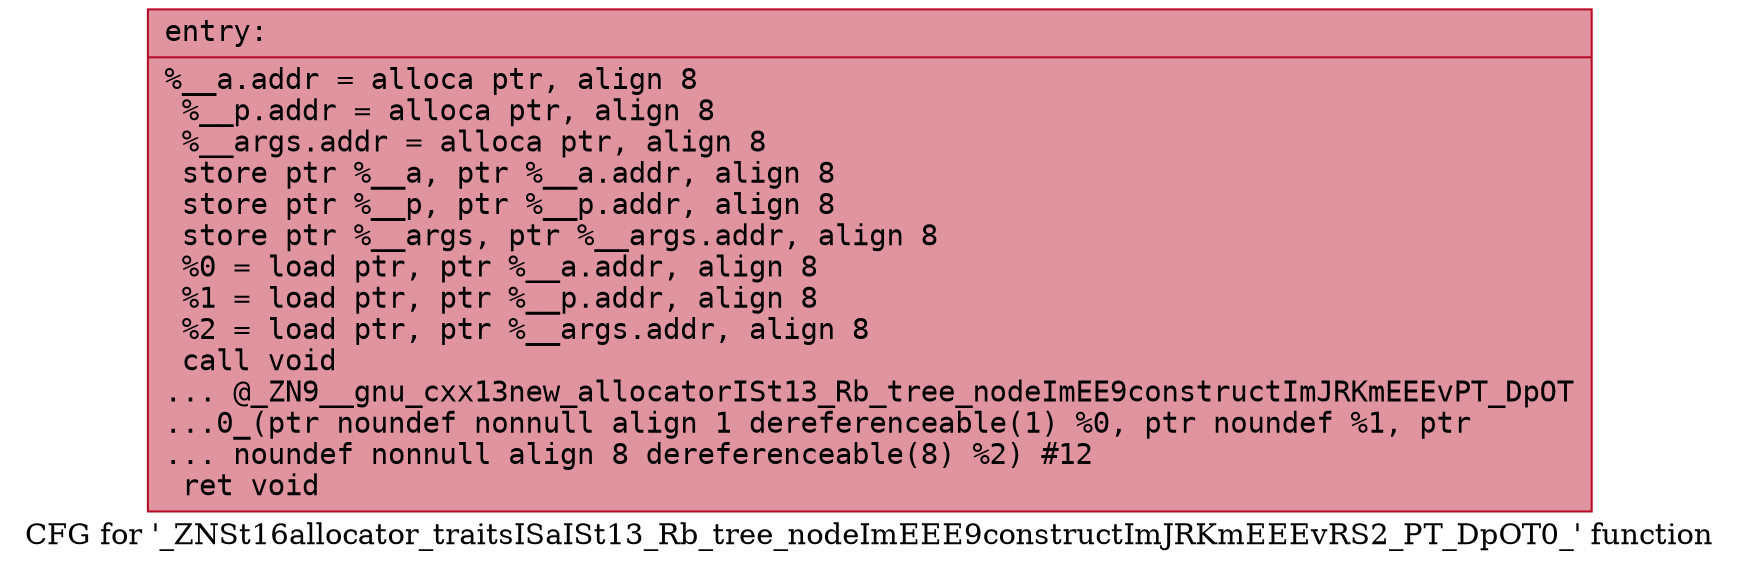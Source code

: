 digraph "CFG for '_ZNSt16allocator_traitsISaISt13_Rb_tree_nodeImEEE9constructImJRKmEEEvRS2_PT_DpOT0_' function" {
	label="CFG for '_ZNSt16allocator_traitsISaISt13_Rb_tree_nodeImEEE9constructImJRKmEEEvRS2_PT_DpOT0_' function";

	Node0x563465768c50 [shape=record,color="#b70d28ff", style=filled, fillcolor="#b70d2870" fontname="Courier",label="{entry:\l|  %__a.addr = alloca ptr, align 8\l  %__p.addr = alloca ptr, align 8\l  %__args.addr = alloca ptr, align 8\l  store ptr %__a, ptr %__a.addr, align 8\l  store ptr %__p, ptr %__p.addr, align 8\l  store ptr %__args, ptr %__args.addr, align 8\l  %0 = load ptr, ptr %__a.addr, align 8\l  %1 = load ptr, ptr %__p.addr, align 8\l  %2 = load ptr, ptr %__args.addr, align 8\l  call void\l... @_ZN9__gnu_cxx13new_allocatorISt13_Rb_tree_nodeImEE9constructImJRKmEEEvPT_DpOT\l...0_(ptr noundef nonnull align 1 dereferenceable(1) %0, ptr noundef %1, ptr\l... noundef nonnull align 8 dereferenceable(8) %2) #12\l  ret void\l}"];
}
